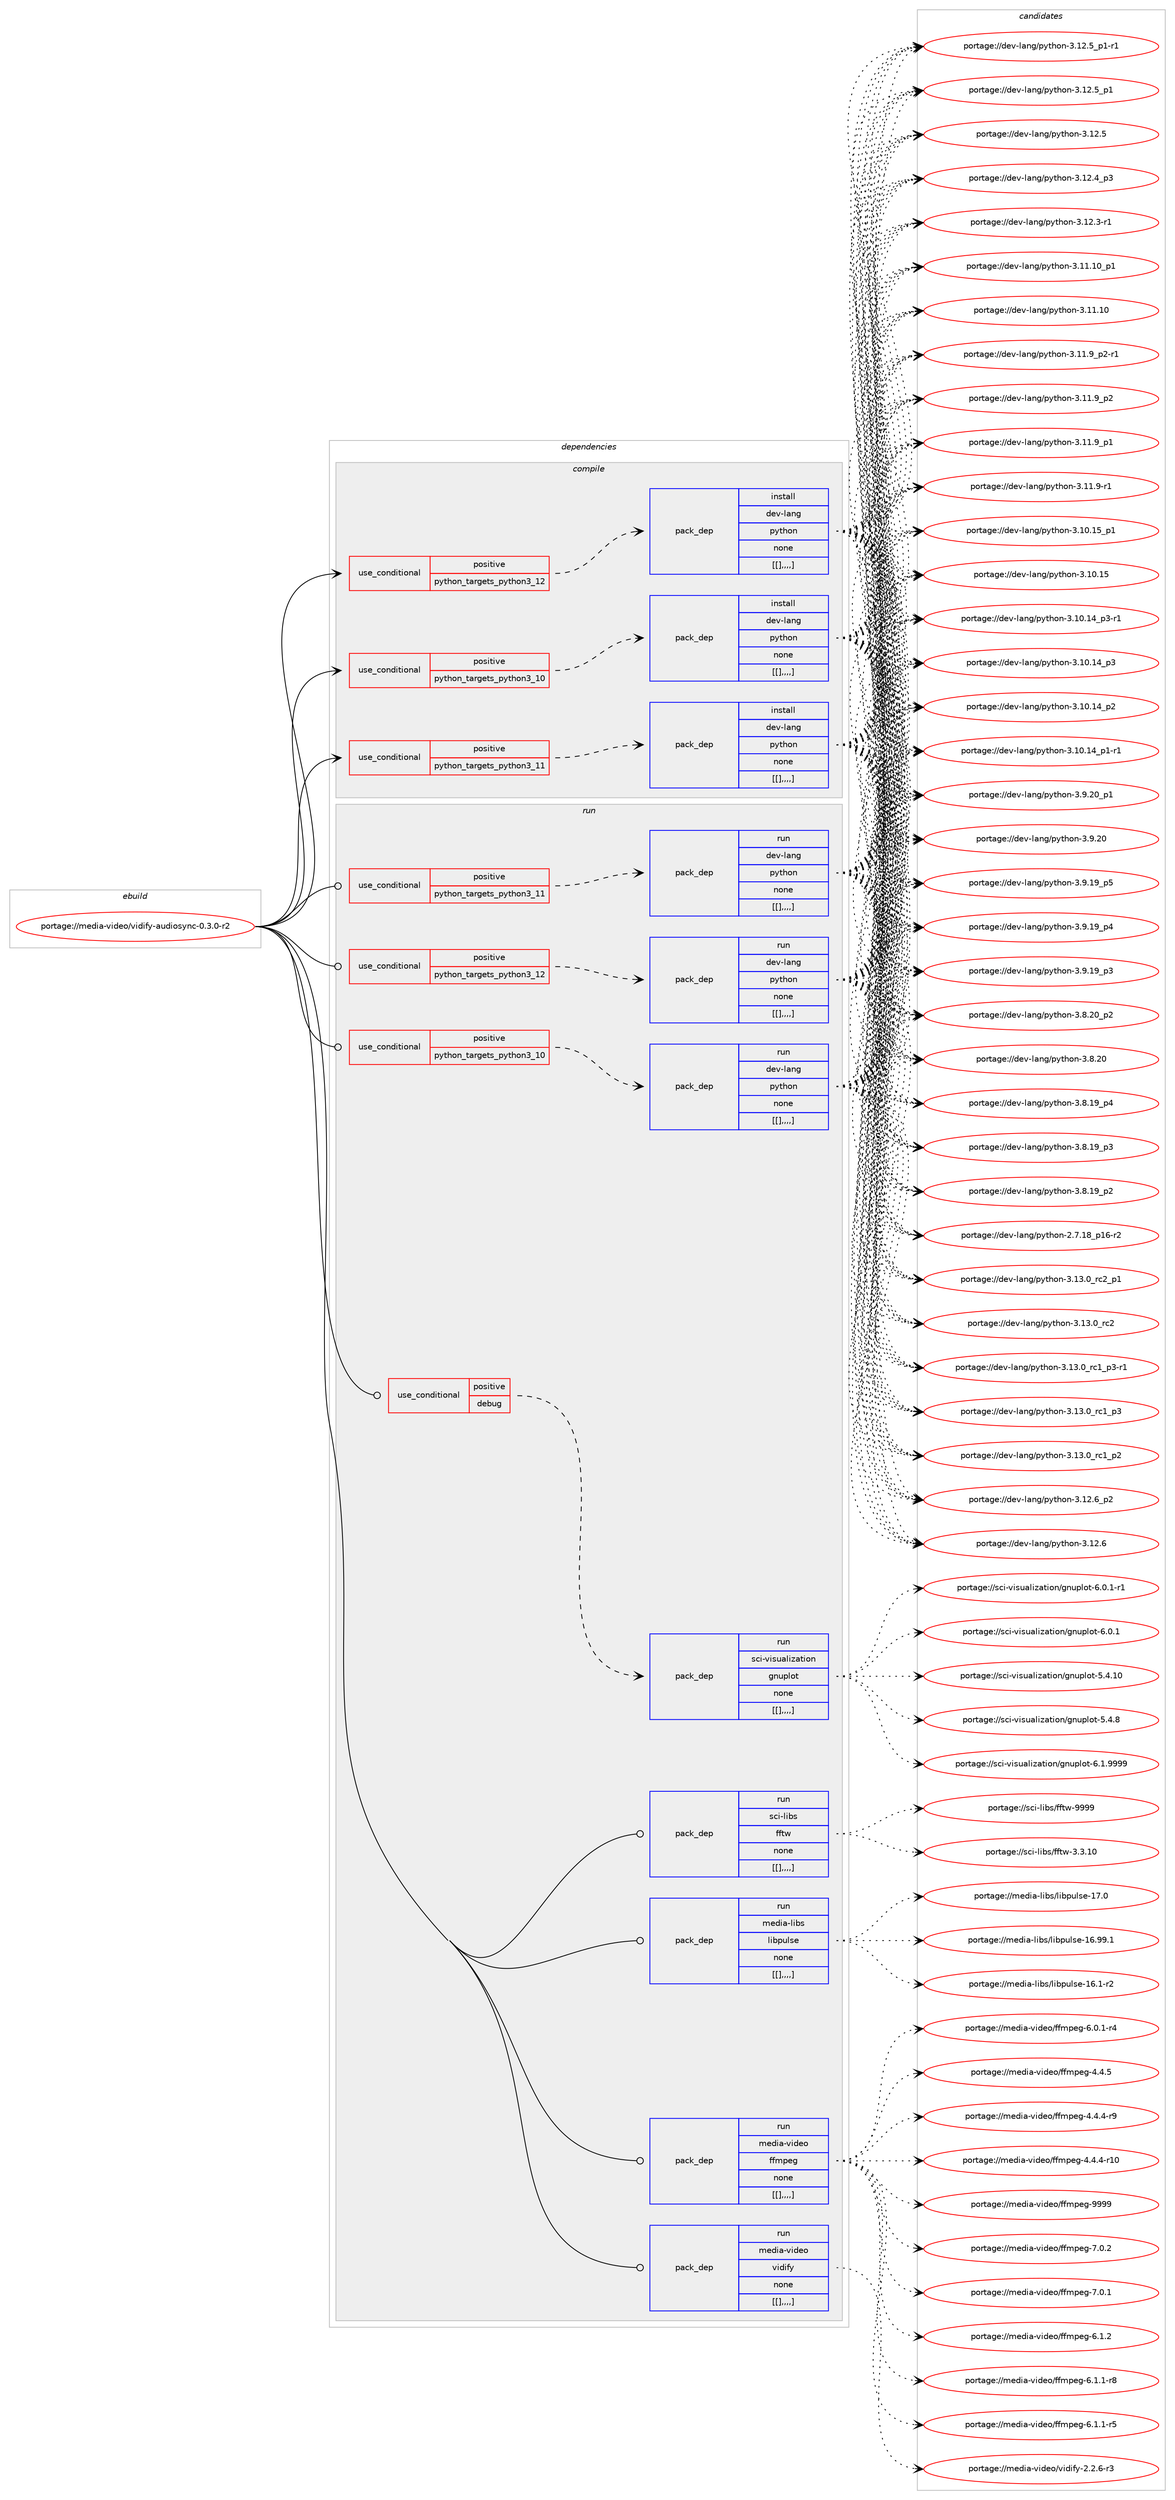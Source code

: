 digraph prolog {

# *************
# Graph options
# *************

newrank=true;
concentrate=true;
compound=true;
graph [rankdir=LR,fontname=Helvetica,fontsize=10,ranksep=1.5];#, ranksep=2.5, nodesep=0.2];
edge  [arrowhead=vee];
node  [fontname=Helvetica,fontsize=10];

# **********
# The ebuild
# **********

subgraph cluster_leftcol {
color=gray;
label=<<i>ebuild</i>>;
id [label="portage://media-video/vidify-audiosync-0.3.0-r2", color=red, width=4, href="../media-video/vidify-audiosync-0.3.0-r2.svg"];
}

# ****************
# The dependencies
# ****************

subgraph cluster_midcol {
color=gray;
label=<<i>dependencies</i>>;
subgraph cluster_compile {
fillcolor="#eeeeee";
style=filled;
label=<<i>compile</i>>;
subgraph cond89986 {
dependency345824 [label=<<TABLE BORDER="0" CELLBORDER="1" CELLSPACING="0" CELLPADDING="4"><TR><TD ROWSPAN="3" CELLPADDING="10">use_conditional</TD></TR><TR><TD>positive</TD></TR><TR><TD>python_targets_python3_10</TD></TR></TABLE>>, shape=none, color=red];
subgraph pack253261 {
dependency345825 [label=<<TABLE BORDER="0" CELLBORDER="1" CELLSPACING="0" CELLPADDING="4" WIDTH="220"><TR><TD ROWSPAN="6" CELLPADDING="30">pack_dep</TD></TR><TR><TD WIDTH="110">install</TD></TR><TR><TD>dev-lang</TD></TR><TR><TD>python</TD></TR><TR><TD>none</TD></TR><TR><TD>[[],,,,]</TD></TR></TABLE>>, shape=none, color=blue];
}
dependency345824:e -> dependency345825:w [weight=20,style="dashed",arrowhead="vee"];
}
id:e -> dependency345824:w [weight=20,style="solid",arrowhead="vee"];
subgraph cond89987 {
dependency345826 [label=<<TABLE BORDER="0" CELLBORDER="1" CELLSPACING="0" CELLPADDING="4"><TR><TD ROWSPAN="3" CELLPADDING="10">use_conditional</TD></TR><TR><TD>positive</TD></TR><TR><TD>python_targets_python3_11</TD></TR></TABLE>>, shape=none, color=red];
subgraph pack253262 {
dependency345827 [label=<<TABLE BORDER="0" CELLBORDER="1" CELLSPACING="0" CELLPADDING="4" WIDTH="220"><TR><TD ROWSPAN="6" CELLPADDING="30">pack_dep</TD></TR><TR><TD WIDTH="110">install</TD></TR><TR><TD>dev-lang</TD></TR><TR><TD>python</TD></TR><TR><TD>none</TD></TR><TR><TD>[[],,,,]</TD></TR></TABLE>>, shape=none, color=blue];
}
dependency345826:e -> dependency345827:w [weight=20,style="dashed",arrowhead="vee"];
}
id:e -> dependency345826:w [weight=20,style="solid",arrowhead="vee"];
subgraph cond89988 {
dependency345828 [label=<<TABLE BORDER="0" CELLBORDER="1" CELLSPACING="0" CELLPADDING="4"><TR><TD ROWSPAN="3" CELLPADDING="10">use_conditional</TD></TR><TR><TD>positive</TD></TR><TR><TD>python_targets_python3_12</TD></TR></TABLE>>, shape=none, color=red];
subgraph pack253263 {
dependency345829 [label=<<TABLE BORDER="0" CELLBORDER="1" CELLSPACING="0" CELLPADDING="4" WIDTH="220"><TR><TD ROWSPAN="6" CELLPADDING="30">pack_dep</TD></TR><TR><TD WIDTH="110">install</TD></TR><TR><TD>dev-lang</TD></TR><TR><TD>python</TD></TR><TR><TD>none</TD></TR><TR><TD>[[],,,,]</TD></TR></TABLE>>, shape=none, color=blue];
}
dependency345828:e -> dependency345829:w [weight=20,style="dashed",arrowhead="vee"];
}
id:e -> dependency345828:w [weight=20,style="solid",arrowhead="vee"];
}
subgraph cluster_compileandrun {
fillcolor="#eeeeee";
style=filled;
label=<<i>compile and run</i>>;
}
subgraph cluster_run {
fillcolor="#eeeeee";
style=filled;
label=<<i>run</i>>;
subgraph cond89989 {
dependency345830 [label=<<TABLE BORDER="0" CELLBORDER="1" CELLSPACING="0" CELLPADDING="4"><TR><TD ROWSPAN="3" CELLPADDING="10">use_conditional</TD></TR><TR><TD>positive</TD></TR><TR><TD>debug</TD></TR></TABLE>>, shape=none, color=red];
subgraph pack253264 {
dependency345831 [label=<<TABLE BORDER="0" CELLBORDER="1" CELLSPACING="0" CELLPADDING="4" WIDTH="220"><TR><TD ROWSPAN="6" CELLPADDING="30">pack_dep</TD></TR><TR><TD WIDTH="110">run</TD></TR><TR><TD>sci-visualization</TD></TR><TR><TD>gnuplot</TD></TR><TR><TD>none</TD></TR><TR><TD>[[],,,,]</TD></TR></TABLE>>, shape=none, color=blue];
}
dependency345830:e -> dependency345831:w [weight=20,style="dashed",arrowhead="vee"];
}
id:e -> dependency345830:w [weight=20,style="solid",arrowhead="odot"];
subgraph cond89990 {
dependency345832 [label=<<TABLE BORDER="0" CELLBORDER="1" CELLSPACING="0" CELLPADDING="4"><TR><TD ROWSPAN="3" CELLPADDING="10">use_conditional</TD></TR><TR><TD>positive</TD></TR><TR><TD>python_targets_python3_10</TD></TR></TABLE>>, shape=none, color=red];
subgraph pack253265 {
dependency345833 [label=<<TABLE BORDER="0" CELLBORDER="1" CELLSPACING="0" CELLPADDING="4" WIDTH="220"><TR><TD ROWSPAN="6" CELLPADDING="30">pack_dep</TD></TR><TR><TD WIDTH="110">run</TD></TR><TR><TD>dev-lang</TD></TR><TR><TD>python</TD></TR><TR><TD>none</TD></TR><TR><TD>[[],,,,]</TD></TR></TABLE>>, shape=none, color=blue];
}
dependency345832:e -> dependency345833:w [weight=20,style="dashed",arrowhead="vee"];
}
id:e -> dependency345832:w [weight=20,style="solid",arrowhead="odot"];
subgraph cond89991 {
dependency345834 [label=<<TABLE BORDER="0" CELLBORDER="1" CELLSPACING="0" CELLPADDING="4"><TR><TD ROWSPAN="3" CELLPADDING="10">use_conditional</TD></TR><TR><TD>positive</TD></TR><TR><TD>python_targets_python3_11</TD></TR></TABLE>>, shape=none, color=red];
subgraph pack253266 {
dependency345835 [label=<<TABLE BORDER="0" CELLBORDER="1" CELLSPACING="0" CELLPADDING="4" WIDTH="220"><TR><TD ROWSPAN="6" CELLPADDING="30">pack_dep</TD></TR><TR><TD WIDTH="110">run</TD></TR><TR><TD>dev-lang</TD></TR><TR><TD>python</TD></TR><TR><TD>none</TD></TR><TR><TD>[[],,,,]</TD></TR></TABLE>>, shape=none, color=blue];
}
dependency345834:e -> dependency345835:w [weight=20,style="dashed",arrowhead="vee"];
}
id:e -> dependency345834:w [weight=20,style="solid",arrowhead="odot"];
subgraph cond89992 {
dependency345836 [label=<<TABLE BORDER="0" CELLBORDER="1" CELLSPACING="0" CELLPADDING="4"><TR><TD ROWSPAN="3" CELLPADDING="10">use_conditional</TD></TR><TR><TD>positive</TD></TR><TR><TD>python_targets_python3_12</TD></TR></TABLE>>, shape=none, color=red];
subgraph pack253267 {
dependency345837 [label=<<TABLE BORDER="0" CELLBORDER="1" CELLSPACING="0" CELLPADDING="4" WIDTH="220"><TR><TD ROWSPAN="6" CELLPADDING="30">pack_dep</TD></TR><TR><TD WIDTH="110">run</TD></TR><TR><TD>dev-lang</TD></TR><TR><TD>python</TD></TR><TR><TD>none</TD></TR><TR><TD>[[],,,,]</TD></TR></TABLE>>, shape=none, color=blue];
}
dependency345836:e -> dependency345837:w [weight=20,style="dashed",arrowhead="vee"];
}
id:e -> dependency345836:w [weight=20,style="solid",arrowhead="odot"];
subgraph pack253268 {
dependency345838 [label=<<TABLE BORDER="0" CELLBORDER="1" CELLSPACING="0" CELLPADDING="4" WIDTH="220"><TR><TD ROWSPAN="6" CELLPADDING="30">pack_dep</TD></TR><TR><TD WIDTH="110">run</TD></TR><TR><TD>media-libs</TD></TR><TR><TD>libpulse</TD></TR><TR><TD>none</TD></TR><TR><TD>[[],,,,]</TD></TR></TABLE>>, shape=none, color=blue];
}
id:e -> dependency345838:w [weight=20,style="solid",arrowhead="odot"];
subgraph pack253269 {
dependency345839 [label=<<TABLE BORDER="0" CELLBORDER="1" CELLSPACING="0" CELLPADDING="4" WIDTH="220"><TR><TD ROWSPAN="6" CELLPADDING="30">pack_dep</TD></TR><TR><TD WIDTH="110">run</TD></TR><TR><TD>media-video</TD></TR><TR><TD>ffmpeg</TD></TR><TR><TD>none</TD></TR><TR><TD>[[],,,,]</TD></TR></TABLE>>, shape=none, color=blue];
}
id:e -> dependency345839:w [weight=20,style="solid",arrowhead="odot"];
subgraph pack253270 {
dependency345840 [label=<<TABLE BORDER="0" CELLBORDER="1" CELLSPACING="0" CELLPADDING="4" WIDTH="220"><TR><TD ROWSPAN="6" CELLPADDING="30">pack_dep</TD></TR><TR><TD WIDTH="110">run</TD></TR><TR><TD>media-video</TD></TR><TR><TD>vidify</TD></TR><TR><TD>none</TD></TR><TR><TD>[[],,,,]</TD></TR></TABLE>>, shape=none, color=blue];
}
id:e -> dependency345840:w [weight=20,style="solid",arrowhead="odot"];
subgraph pack253271 {
dependency345841 [label=<<TABLE BORDER="0" CELLBORDER="1" CELLSPACING="0" CELLPADDING="4" WIDTH="220"><TR><TD ROWSPAN="6" CELLPADDING="30">pack_dep</TD></TR><TR><TD WIDTH="110">run</TD></TR><TR><TD>sci-libs</TD></TR><TR><TD>fftw</TD></TR><TR><TD>none</TD></TR><TR><TD>[[],,,,]</TD></TR></TABLE>>, shape=none, color=blue];
}
id:e -> dependency345841:w [weight=20,style="solid",arrowhead="odot"];
}
}

# **************
# The candidates
# **************

subgraph cluster_choices {
rank=same;
color=gray;
label=<<i>candidates</i>>;

subgraph choice253261 {
color=black;
nodesep=1;
choice100101118451089711010347112121116104111110455146495146489511499509511249 [label="portage://dev-lang/python-3.13.0_rc2_p1", color=red, width=4,href="../dev-lang/python-3.13.0_rc2_p1.svg"];
choice10010111845108971101034711212111610411111045514649514648951149950 [label="portage://dev-lang/python-3.13.0_rc2", color=red, width=4,href="../dev-lang/python-3.13.0_rc2.svg"];
choice1001011184510897110103471121211161041111104551464951464895114994995112514511449 [label="portage://dev-lang/python-3.13.0_rc1_p3-r1", color=red, width=4,href="../dev-lang/python-3.13.0_rc1_p3-r1.svg"];
choice100101118451089711010347112121116104111110455146495146489511499499511251 [label="portage://dev-lang/python-3.13.0_rc1_p3", color=red, width=4,href="../dev-lang/python-3.13.0_rc1_p3.svg"];
choice100101118451089711010347112121116104111110455146495146489511499499511250 [label="portage://dev-lang/python-3.13.0_rc1_p2", color=red, width=4,href="../dev-lang/python-3.13.0_rc1_p2.svg"];
choice100101118451089711010347112121116104111110455146495046549511250 [label="portage://dev-lang/python-3.12.6_p2", color=red, width=4,href="../dev-lang/python-3.12.6_p2.svg"];
choice10010111845108971101034711212111610411111045514649504654 [label="portage://dev-lang/python-3.12.6", color=red, width=4,href="../dev-lang/python-3.12.6.svg"];
choice1001011184510897110103471121211161041111104551464950465395112494511449 [label="portage://dev-lang/python-3.12.5_p1-r1", color=red, width=4,href="../dev-lang/python-3.12.5_p1-r1.svg"];
choice100101118451089711010347112121116104111110455146495046539511249 [label="portage://dev-lang/python-3.12.5_p1", color=red, width=4,href="../dev-lang/python-3.12.5_p1.svg"];
choice10010111845108971101034711212111610411111045514649504653 [label="portage://dev-lang/python-3.12.5", color=red, width=4,href="../dev-lang/python-3.12.5.svg"];
choice100101118451089711010347112121116104111110455146495046529511251 [label="portage://dev-lang/python-3.12.4_p3", color=red, width=4,href="../dev-lang/python-3.12.4_p3.svg"];
choice100101118451089711010347112121116104111110455146495046514511449 [label="portage://dev-lang/python-3.12.3-r1", color=red, width=4,href="../dev-lang/python-3.12.3-r1.svg"];
choice10010111845108971101034711212111610411111045514649494649489511249 [label="portage://dev-lang/python-3.11.10_p1", color=red, width=4,href="../dev-lang/python-3.11.10_p1.svg"];
choice1001011184510897110103471121211161041111104551464949464948 [label="portage://dev-lang/python-3.11.10", color=red, width=4,href="../dev-lang/python-3.11.10.svg"];
choice1001011184510897110103471121211161041111104551464949465795112504511449 [label="portage://dev-lang/python-3.11.9_p2-r1", color=red, width=4,href="../dev-lang/python-3.11.9_p2-r1.svg"];
choice100101118451089711010347112121116104111110455146494946579511250 [label="portage://dev-lang/python-3.11.9_p2", color=red, width=4,href="../dev-lang/python-3.11.9_p2.svg"];
choice100101118451089711010347112121116104111110455146494946579511249 [label="portage://dev-lang/python-3.11.9_p1", color=red, width=4,href="../dev-lang/python-3.11.9_p1.svg"];
choice100101118451089711010347112121116104111110455146494946574511449 [label="portage://dev-lang/python-3.11.9-r1", color=red, width=4,href="../dev-lang/python-3.11.9-r1.svg"];
choice10010111845108971101034711212111610411111045514649484649539511249 [label="portage://dev-lang/python-3.10.15_p1", color=red, width=4,href="../dev-lang/python-3.10.15_p1.svg"];
choice1001011184510897110103471121211161041111104551464948464953 [label="portage://dev-lang/python-3.10.15", color=red, width=4,href="../dev-lang/python-3.10.15.svg"];
choice100101118451089711010347112121116104111110455146494846495295112514511449 [label="portage://dev-lang/python-3.10.14_p3-r1", color=red, width=4,href="../dev-lang/python-3.10.14_p3-r1.svg"];
choice10010111845108971101034711212111610411111045514649484649529511251 [label="portage://dev-lang/python-3.10.14_p3", color=red, width=4,href="../dev-lang/python-3.10.14_p3.svg"];
choice10010111845108971101034711212111610411111045514649484649529511250 [label="portage://dev-lang/python-3.10.14_p2", color=red, width=4,href="../dev-lang/python-3.10.14_p2.svg"];
choice100101118451089711010347112121116104111110455146494846495295112494511449 [label="portage://dev-lang/python-3.10.14_p1-r1", color=red, width=4,href="../dev-lang/python-3.10.14_p1-r1.svg"];
choice100101118451089711010347112121116104111110455146574650489511249 [label="portage://dev-lang/python-3.9.20_p1", color=red, width=4,href="../dev-lang/python-3.9.20_p1.svg"];
choice10010111845108971101034711212111610411111045514657465048 [label="portage://dev-lang/python-3.9.20", color=red, width=4,href="../dev-lang/python-3.9.20.svg"];
choice100101118451089711010347112121116104111110455146574649579511253 [label="portage://dev-lang/python-3.9.19_p5", color=red, width=4,href="../dev-lang/python-3.9.19_p5.svg"];
choice100101118451089711010347112121116104111110455146574649579511252 [label="portage://dev-lang/python-3.9.19_p4", color=red, width=4,href="../dev-lang/python-3.9.19_p4.svg"];
choice100101118451089711010347112121116104111110455146574649579511251 [label="portage://dev-lang/python-3.9.19_p3", color=red, width=4,href="../dev-lang/python-3.9.19_p3.svg"];
choice100101118451089711010347112121116104111110455146564650489511250 [label="portage://dev-lang/python-3.8.20_p2", color=red, width=4,href="../dev-lang/python-3.8.20_p2.svg"];
choice10010111845108971101034711212111610411111045514656465048 [label="portage://dev-lang/python-3.8.20", color=red, width=4,href="../dev-lang/python-3.8.20.svg"];
choice100101118451089711010347112121116104111110455146564649579511252 [label="portage://dev-lang/python-3.8.19_p4", color=red, width=4,href="../dev-lang/python-3.8.19_p4.svg"];
choice100101118451089711010347112121116104111110455146564649579511251 [label="portage://dev-lang/python-3.8.19_p3", color=red, width=4,href="../dev-lang/python-3.8.19_p3.svg"];
choice100101118451089711010347112121116104111110455146564649579511250 [label="portage://dev-lang/python-3.8.19_p2", color=red, width=4,href="../dev-lang/python-3.8.19_p2.svg"];
choice100101118451089711010347112121116104111110455046554649569511249544511450 [label="portage://dev-lang/python-2.7.18_p16-r2", color=red, width=4,href="../dev-lang/python-2.7.18_p16-r2.svg"];
dependency345825:e -> choice100101118451089711010347112121116104111110455146495146489511499509511249:w [style=dotted,weight="100"];
dependency345825:e -> choice10010111845108971101034711212111610411111045514649514648951149950:w [style=dotted,weight="100"];
dependency345825:e -> choice1001011184510897110103471121211161041111104551464951464895114994995112514511449:w [style=dotted,weight="100"];
dependency345825:e -> choice100101118451089711010347112121116104111110455146495146489511499499511251:w [style=dotted,weight="100"];
dependency345825:e -> choice100101118451089711010347112121116104111110455146495146489511499499511250:w [style=dotted,weight="100"];
dependency345825:e -> choice100101118451089711010347112121116104111110455146495046549511250:w [style=dotted,weight="100"];
dependency345825:e -> choice10010111845108971101034711212111610411111045514649504654:w [style=dotted,weight="100"];
dependency345825:e -> choice1001011184510897110103471121211161041111104551464950465395112494511449:w [style=dotted,weight="100"];
dependency345825:e -> choice100101118451089711010347112121116104111110455146495046539511249:w [style=dotted,weight="100"];
dependency345825:e -> choice10010111845108971101034711212111610411111045514649504653:w [style=dotted,weight="100"];
dependency345825:e -> choice100101118451089711010347112121116104111110455146495046529511251:w [style=dotted,weight="100"];
dependency345825:e -> choice100101118451089711010347112121116104111110455146495046514511449:w [style=dotted,weight="100"];
dependency345825:e -> choice10010111845108971101034711212111610411111045514649494649489511249:w [style=dotted,weight="100"];
dependency345825:e -> choice1001011184510897110103471121211161041111104551464949464948:w [style=dotted,weight="100"];
dependency345825:e -> choice1001011184510897110103471121211161041111104551464949465795112504511449:w [style=dotted,weight="100"];
dependency345825:e -> choice100101118451089711010347112121116104111110455146494946579511250:w [style=dotted,weight="100"];
dependency345825:e -> choice100101118451089711010347112121116104111110455146494946579511249:w [style=dotted,weight="100"];
dependency345825:e -> choice100101118451089711010347112121116104111110455146494946574511449:w [style=dotted,weight="100"];
dependency345825:e -> choice10010111845108971101034711212111610411111045514649484649539511249:w [style=dotted,weight="100"];
dependency345825:e -> choice1001011184510897110103471121211161041111104551464948464953:w [style=dotted,weight="100"];
dependency345825:e -> choice100101118451089711010347112121116104111110455146494846495295112514511449:w [style=dotted,weight="100"];
dependency345825:e -> choice10010111845108971101034711212111610411111045514649484649529511251:w [style=dotted,weight="100"];
dependency345825:e -> choice10010111845108971101034711212111610411111045514649484649529511250:w [style=dotted,weight="100"];
dependency345825:e -> choice100101118451089711010347112121116104111110455146494846495295112494511449:w [style=dotted,weight="100"];
dependency345825:e -> choice100101118451089711010347112121116104111110455146574650489511249:w [style=dotted,weight="100"];
dependency345825:e -> choice10010111845108971101034711212111610411111045514657465048:w [style=dotted,weight="100"];
dependency345825:e -> choice100101118451089711010347112121116104111110455146574649579511253:w [style=dotted,weight="100"];
dependency345825:e -> choice100101118451089711010347112121116104111110455146574649579511252:w [style=dotted,weight="100"];
dependency345825:e -> choice100101118451089711010347112121116104111110455146574649579511251:w [style=dotted,weight="100"];
dependency345825:e -> choice100101118451089711010347112121116104111110455146564650489511250:w [style=dotted,weight="100"];
dependency345825:e -> choice10010111845108971101034711212111610411111045514656465048:w [style=dotted,weight="100"];
dependency345825:e -> choice100101118451089711010347112121116104111110455146564649579511252:w [style=dotted,weight="100"];
dependency345825:e -> choice100101118451089711010347112121116104111110455146564649579511251:w [style=dotted,weight="100"];
dependency345825:e -> choice100101118451089711010347112121116104111110455146564649579511250:w [style=dotted,weight="100"];
dependency345825:e -> choice100101118451089711010347112121116104111110455046554649569511249544511450:w [style=dotted,weight="100"];
}
subgraph choice253262 {
color=black;
nodesep=1;
choice100101118451089711010347112121116104111110455146495146489511499509511249 [label="portage://dev-lang/python-3.13.0_rc2_p1", color=red, width=4,href="../dev-lang/python-3.13.0_rc2_p1.svg"];
choice10010111845108971101034711212111610411111045514649514648951149950 [label="portage://dev-lang/python-3.13.0_rc2", color=red, width=4,href="../dev-lang/python-3.13.0_rc2.svg"];
choice1001011184510897110103471121211161041111104551464951464895114994995112514511449 [label="portage://dev-lang/python-3.13.0_rc1_p3-r1", color=red, width=4,href="../dev-lang/python-3.13.0_rc1_p3-r1.svg"];
choice100101118451089711010347112121116104111110455146495146489511499499511251 [label="portage://dev-lang/python-3.13.0_rc1_p3", color=red, width=4,href="../dev-lang/python-3.13.0_rc1_p3.svg"];
choice100101118451089711010347112121116104111110455146495146489511499499511250 [label="portage://dev-lang/python-3.13.0_rc1_p2", color=red, width=4,href="../dev-lang/python-3.13.0_rc1_p2.svg"];
choice100101118451089711010347112121116104111110455146495046549511250 [label="portage://dev-lang/python-3.12.6_p2", color=red, width=4,href="../dev-lang/python-3.12.6_p2.svg"];
choice10010111845108971101034711212111610411111045514649504654 [label="portage://dev-lang/python-3.12.6", color=red, width=4,href="../dev-lang/python-3.12.6.svg"];
choice1001011184510897110103471121211161041111104551464950465395112494511449 [label="portage://dev-lang/python-3.12.5_p1-r1", color=red, width=4,href="../dev-lang/python-3.12.5_p1-r1.svg"];
choice100101118451089711010347112121116104111110455146495046539511249 [label="portage://dev-lang/python-3.12.5_p1", color=red, width=4,href="../dev-lang/python-3.12.5_p1.svg"];
choice10010111845108971101034711212111610411111045514649504653 [label="portage://dev-lang/python-3.12.5", color=red, width=4,href="../dev-lang/python-3.12.5.svg"];
choice100101118451089711010347112121116104111110455146495046529511251 [label="portage://dev-lang/python-3.12.4_p3", color=red, width=4,href="../dev-lang/python-3.12.4_p3.svg"];
choice100101118451089711010347112121116104111110455146495046514511449 [label="portage://dev-lang/python-3.12.3-r1", color=red, width=4,href="../dev-lang/python-3.12.3-r1.svg"];
choice10010111845108971101034711212111610411111045514649494649489511249 [label="portage://dev-lang/python-3.11.10_p1", color=red, width=4,href="../dev-lang/python-3.11.10_p1.svg"];
choice1001011184510897110103471121211161041111104551464949464948 [label="portage://dev-lang/python-3.11.10", color=red, width=4,href="../dev-lang/python-3.11.10.svg"];
choice1001011184510897110103471121211161041111104551464949465795112504511449 [label="portage://dev-lang/python-3.11.9_p2-r1", color=red, width=4,href="../dev-lang/python-3.11.9_p2-r1.svg"];
choice100101118451089711010347112121116104111110455146494946579511250 [label="portage://dev-lang/python-3.11.9_p2", color=red, width=4,href="../dev-lang/python-3.11.9_p2.svg"];
choice100101118451089711010347112121116104111110455146494946579511249 [label="portage://dev-lang/python-3.11.9_p1", color=red, width=4,href="../dev-lang/python-3.11.9_p1.svg"];
choice100101118451089711010347112121116104111110455146494946574511449 [label="portage://dev-lang/python-3.11.9-r1", color=red, width=4,href="../dev-lang/python-3.11.9-r1.svg"];
choice10010111845108971101034711212111610411111045514649484649539511249 [label="portage://dev-lang/python-3.10.15_p1", color=red, width=4,href="../dev-lang/python-3.10.15_p1.svg"];
choice1001011184510897110103471121211161041111104551464948464953 [label="portage://dev-lang/python-3.10.15", color=red, width=4,href="../dev-lang/python-3.10.15.svg"];
choice100101118451089711010347112121116104111110455146494846495295112514511449 [label="portage://dev-lang/python-3.10.14_p3-r1", color=red, width=4,href="../dev-lang/python-3.10.14_p3-r1.svg"];
choice10010111845108971101034711212111610411111045514649484649529511251 [label="portage://dev-lang/python-3.10.14_p3", color=red, width=4,href="../dev-lang/python-3.10.14_p3.svg"];
choice10010111845108971101034711212111610411111045514649484649529511250 [label="portage://dev-lang/python-3.10.14_p2", color=red, width=4,href="../dev-lang/python-3.10.14_p2.svg"];
choice100101118451089711010347112121116104111110455146494846495295112494511449 [label="portage://dev-lang/python-3.10.14_p1-r1", color=red, width=4,href="../dev-lang/python-3.10.14_p1-r1.svg"];
choice100101118451089711010347112121116104111110455146574650489511249 [label="portage://dev-lang/python-3.9.20_p1", color=red, width=4,href="../dev-lang/python-3.9.20_p1.svg"];
choice10010111845108971101034711212111610411111045514657465048 [label="portage://dev-lang/python-3.9.20", color=red, width=4,href="../dev-lang/python-3.9.20.svg"];
choice100101118451089711010347112121116104111110455146574649579511253 [label="portage://dev-lang/python-3.9.19_p5", color=red, width=4,href="../dev-lang/python-3.9.19_p5.svg"];
choice100101118451089711010347112121116104111110455146574649579511252 [label="portage://dev-lang/python-3.9.19_p4", color=red, width=4,href="../dev-lang/python-3.9.19_p4.svg"];
choice100101118451089711010347112121116104111110455146574649579511251 [label="portage://dev-lang/python-3.9.19_p3", color=red, width=4,href="../dev-lang/python-3.9.19_p3.svg"];
choice100101118451089711010347112121116104111110455146564650489511250 [label="portage://dev-lang/python-3.8.20_p2", color=red, width=4,href="../dev-lang/python-3.8.20_p2.svg"];
choice10010111845108971101034711212111610411111045514656465048 [label="portage://dev-lang/python-3.8.20", color=red, width=4,href="../dev-lang/python-3.8.20.svg"];
choice100101118451089711010347112121116104111110455146564649579511252 [label="portage://dev-lang/python-3.8.19_p4", color=red, width=4,href="../dev-lang/python-3.8.19_p4.svg"];
choice100101118451089711010347112121116104111110455146564649579511251 [label="portage://dev-lang/python-3.8.19_p3", color=red, width=4,href="../dev-lang/python-3.8.19_p3.svg"];
choice100101118451089711010347112121116104111110455146564649579511250 [label="portage://dev-lang/python-3.8.19_p2", color=red, width=4,href="../dev-lang/python-3.8.19_p2.svg"];
choice100101118451089711010347112121116104111110455046554649569511249544511450 [label="portage://dev-lang/python-2.7.18_p16-r2", color=red, width=4,href="../dev-lang/python-2.7.18_p16-r2.svg"];
dependency345827:e -> choice100101118451089711010347112121116104111110455146495146489511499509511249:w [style=dotted,weight="100"];
dependency345827:e -> choice10010111845108971101034711212111610411111045514649514648951149950:w [style=dotted,weight="100"];
dependency345827:e -> choice1001011184510897110103471121211161041111104551464951464895114994995112514511449:w [style=dotted,weight="100"];
dependency345827:e -> choice100101118451089711010347112121116104111110455146495146489511499499511251:w [style=dotted,weight="100"];
dependency345827:e -> choice100101118451089711010347112121116104111110455146495146489511499499511250:w [style=dotted,weight="100"];
dependency345827:e -> choice100101118451089711010347112121116104111110455146495046549511250:w [style=dotted,weight="100"];
dependency345827:e -> choice10010111845108971101034711212111610411111045514649504654:w [style=dotted,weight="100"];
dependency345827:e -> choice1001011184510897110103471121211161041111104551464950465395112494511449:w [style=dotted,weight="100"];
dependency345827:e -> choice100101118451089711010347112121116104111110455146495046539511249:w [style=dotted,weight="100"];
dependency345827:e -> choice10010111845108971101034711212111610411111045514649504653:w [style=dotted,weight="100"];
dependency345827:e -> choice100101118451089711010347112121116104111110455146495046529511251:w [style=dotted,weight="100"];
dependency345827:e -> choice100101118451089711010347112121116104111110455146495046514511449:w [style=dotted,weight="100"];
dependency345827:e -> choice10010111845108971101034711212111610411111045514649494649489511249:w [style=dotted,weight="100"];
dependency345827:e -> choice1001011184510897110103471121211161041111104551464949464948:w [style=dotted,weight="100"];
dependency345827:e -> choice1001011184510897110103471121211161041111104551464949465795112504511449:w [style=dotted,weight="100"];
dependency345827:e -> choice100101118451089711010347112121116104111110455146494946579511250:w [style=dotted,weight="100"];
dependency345827:e -> choice100101118451089711010347112121116104111110455146494946579511249:w [style=dotted,weight="100"];
dependency345827:e -> choice100101118451089711010347112121116104111110455146494946574511449:w [style=dotted,weight="100"];
dependency345827:e -> choice10010111845108971101034711212111610411111045514649484649539511249:w [style=dotted,weight="100"];
dependency345827:e -> choice1001011184510897110103471121211161041111104551464948464953:w [style=dotted,weight="100"];
dependency345827:e -> choice100101118451089711010347112121116104111110455146494846495295112514511449:w [style=dotted,weight="100"];
dependency345827:e -> choice10010111845108971101034711212111610411111045514649484649529511251:w [style=dotted,weight="100"];
dependency345827:e -> choice10010111845108971101034711212111610411111045514649484649529511250:w [style=dotted,weight="100"];
dependency345827:e -> choice100101118451089711010347112121116104111110455146494846495295112494511449:w [style=dotted,weight="100"];
dependency345827:e -> choice100101118451089711010347112121116104111110455146574650489511249:w [style=dotted,weight="100"];
dependency345827:e -> choice10010111845108971101034711212111610411111045514657465048:w [style=dotted,weight="100"];
dependency345827:e -> choice100101118451089711010347112121116104111110455146574649579511253:w [style=dotted,weight="100"];
dependency345827:e -> choice100101118451089711010347112121116104111110455146574649579511252:w [style=dotted,weight="100"];
dependency345827:e -> choice100101118451089711010347112121116104111110455146574649579511251:w [style=dotted,weight="100"];
dependency345827:e -> choice100101118451089711010347112121116104111110455146564650489511250:w [style=dotted,weight="100"];
dependency345827:e -> choice10010111845108971101034711212111610411111045514656465048:w [style=dotted,weight="100"];
dependency345827:e -> choice100101118451089711010347112121116104111110455146564649579511252:w [style=dotted,weight="100"];
dependency345827:e -> choice100101118451089711010347112121116104111110455146564649579511251:w [style=dotted,weight="100"];
dependency345827:e -> choice100101118451089711010347112121116104111110455146564649579511250:w [style=dotted,weight="100"];
dependency345827:e -> choice100101118451089711010347112121116104111110455046554649569511249544511450:w [style=dotted,weight="100"];
}
subgraph choice253263 {
color=black;
nodesep=1;
choice100101118451089711010347112121116104111110455146495146489511499509511249 [label="portage://dev-lang/python-3.13.0_rc2_p1", color=red, width=4,href="../dev-lang/python-3.13.0_rc2_p1.svg"];
choice10010111845108971101034711212111610411111045514649514648951149950 [label="portage://dev-lang/python-3.13.0_rc2", color=red, width=4,href="../dev-lang/python-3.13.0_rc2.svg"];
choice1001011184510897110103471121211161041111104551464951464895114994995112514511449 [label="portage://dev-lang/python-3.13.0_rc1_p3-r1", color=red, width=4,href="../dev-lang/python-3.13.0_rc1_p3-r1.svg"];
choice100101118451089711010347112121116104111110455146495146489511499499511251 [label="portage://dev-lang/python-3.13.0_rc1_p3", color=red, width=4,href="../dev-lang/python-3.13.0_rc1_p3.svg"];
choice100101118451089711010347112121116104111110455146495146489511499499511250 [label="portage://dev-lang/python-3.13.0_rc1_p2", color=red, width=4,href="../dev-lang/python-3.13.0_rc1_p2.svg"];
choice100101118451089711010347112121116104111110455146495046549511250 [label="portage://dev-lang/python-3.12.6_p2", color=red, width=4,href="../dev-lang/python-3.12.6_p2.svg"];
choice10010111845108971101034711212111610411111045514649504654 [label="portage://dev-lang/python-3.12.6", color=red, width=4,href="../dev-lang/python-3.12.6.svg"];
choice1001011184510897110103471121211161041111104551464950465395112494511449 [label="portage://dev-lang/python-3.12.5_p1-r1", color=red, width=4,href="../dev-lang/python-3.12.5_p1-r1.svg"];
choice100101118451089711010347112121116104111110455146495046539511249 [label="portage://dev-lang/python-3.12.5_p1", color=red, width=4,href="../dev-lang/python-3.12.5_p1.svg"];
choice10010111845108971101034711212111610411111045514649504653 [label="portage://dev-lang/python-3.12.5", color=red, width=4,href="../dev-lang/python-3.12.5.svg"];
choice100101118451089711010347112121116104111110455146495046529511251 [label="portage://dev-lang/python-3.12.4_p3", color=red, width=4,href="../dev-lang/python-3.12.4_p3.svg"];
choice100101118451089711010347112121116104111110455146495046514511449 [label="portage://dev-lang/python-3.12.3-r1", color=red, width=4,href="../dev-lang/python-3.12.3-r1.svg"];
choice10010111845108971101034711212111610411111045514649494649489511249 [label="portage://dev-lang/python-3.11.10_p1", color=red, width=4,href="../dev-lang/python-3.11.10_p1.svg"];
choice1001011184510897110103471121211161041111104551464949464948 [label="portage://dev-lang/python-3.11.10", color=red, width=4,href="../dev-lang/python-3.11.10.svg"];
choice1001011184510897110103471121211161041111104551464949465795112504511449 [label="portage://dev-lang/python-3.11.9_p2-r1", color=red, width=4,href="../dev-lang/python-3.11.9_p2-r1.svg"];
choice100101118451089711010347112121116104111110455146494946579511250 [label="portage://dev-lang/python-3.11.9_p2", color=red, width=4,href="../dev-lang/python-3.11.9_p2.svg"];
choice100101118451089711010347112121116104111110455146494946579511249 [label="portage://dev-lang/python-3.11.9_p1", color=red, width=4,href="../dev-lang/python-3.11.9_p1.svg"];
choice100101118451089711010347112121116104111110455146494946574511449 [label="portage://dev-lang/python-3.11.9-r1", color=red, width=4,href="../dev-lang/python-3.11.9-r1.svg"];
choice10010111845108971101034711212111610411111045514649484649539511249 [label="portage://dev-lang/python-3.10.15_p1", color=red, width=4,href="../dev-lang/python-3.10.15_p1.svg"];
choice1001011184510897110103471121211161041111104551464948464953 [label="portage://dev-lang/python-3.10.15", color=red, width=4,href="../dev-lang/python-3.10.15.svg"];
choice100101118451089711010347112121116104111110455146494846495295112514511449 [label="portage://dev-lang/python-3.10.14_p3-r1", color=red, width=4,href="../dev-lang/python-3.10.14_p3-r1.svg"];
choice10010111845108971101034711212111610411111045514649484649529511251 [label="portage://dev-lang/python-3.10.14_p3", color=red, width=4,href="../dev-lang/python-3.10.14_p3.svg"];
choice10010111845108971101034711212111610411111045514649484649529511250 [label="portage://dev-lang/python-3.10.14_p2", color=red, width=4,href="../dev-lang/python-3.10.14_p2.svg"];
choice100101118451089711010347112121116104111110455146494846495295112494511449 [label="portage://dev-lang/python-3.10.14_p1-r1", color=red, width=4,href="../dev-lang/python-3.10.14_p1-r1.svg"];
choice100101118451089711010347112121116104111110455146574650489511249 [label="portage://dev-lang/python-3.9.20_p1", color=red, width=4,href="../dev-lang/python-3.9.20_p1.svg"];
choice10010111845108971101034711212111610411111045514657465048 [label="portage://dev-lang/python-3.9.20", color=red, width=4,href="../dev-lang/python-3.9.20.svg"];
choice100101118451089711010347112121116104111110455146574649579511253 [label="portage://dev-lang/python-3.9.19_p5", color=red, width=4,href="../dev-lang/python-3.9.19_p5.svg"];
choice100101118451089711010347112121116104111110455146574649579511252 [label="portage://dev-lang/python-3.9.19_p4", color=red, width=4,href="../dev-lang/python-3.9.19_p4.svg"];
choice100101118451089711010347112121116104111110455146574649579511251 [label="portage://dev-lang/python-3.9.19_p3", color=red, width=4,href="../dev-lang/python-3.9.19_p3.svg"];
choice100101118451089711010347112121116104111110455146564650489511250 [label="portage://dev-lang/python-3.8.20_p2", color=red, width=4,href="../dev-lang/python-3.8.20_p2.svg"];
choice10010111845108971101034711212111610411111045514656465048 [label="portage://dev-lang/python-3.8.20", color=red, width=4,href="../dev-lang/python-3.8.20.svg"];
choice100101118451089711010347112121116104111110455146564649579511252 [label="portage://dev-lang/python-3.8.19_p4", color=red, width=4,href="../dev-lang/python-3.8.19_p4.svg"];
choice100101118451089711010347112121116104111110455146564649579511251 [label="portage://dev-lang/python-3.8.19_p3", color=red, width=4,href="../dev-lang/python-3.8.19_p3.svg"];
choice100101118451089711010347112121116104111110455146564649579511250 [label="portage://dev-lang/python-3.8.19_p2", color=red, width=4,href="../dev-lang/python-3.8.19_p2.svg"];
choice100101118451089711010347112121116104111110455046554649569511249544511450 [label="portage://dev-lang/python-2.7.18_p16-r2", color=red, width=4,href="../dev-lang/python-2.7.18_p16-r2.svg"];
dependency345829:e -> choice100101118451089711010347112121116104111110455146495146489511499509511249:w [style=dotted,weight="100"];
dependency345829:e -> choice10010111845108971101034711212111610411111045514649514648951149950:w [style=dotted,weight="100"];
dependency345829:e -> choice1001011184510897110103471121211161041111104551464951464895114994995112514511449:w [style=dotted,weight="100"];
dependency345829:e -> choice100101118451089711010347112121116104111110455146495146489511499499511251:w [style=dotted,weight="100"];
dependency345829:e -> choice100101118451089711010347112121116104111110455146495146489511499499511250:w [style=dotted,weight="100"];
dependency345829:e -> choice100101118451089711010347112121116104111110455146495046549511250:w [style=dotted,weight="100"];
dependency345829:e -> choice10010111845108971101034711212111610411111045514649504654:w [style=dotted,weight="100"];
dependency345829:e -> choice1001011184510897110103471121211161041111104551464950465395112494511449:w [style=dotted,weight="100"];
dependency345829:e -> choice100101118451089711010347112121116104111110455146495046539511249:w [style=dotted,weight="100"];
dependency345829:e -> choice10010111845108971101034711212111610411111045514649504653:w [style=dotted,weight="100"];
dependency345829:e -> choice100101118451089711010347112121116104111110455146495046529511251:w [style=dotted,weight="100"];
dependency345829:e -> choice100101118451089711010347112121116104111110455146495046514511449:w [style=dotted,weight="100"];
dependency345829:e -> choice10010111845108971101034711212111610411111045514649494649489511249:w [style=dotted,weight="100"];
dependency345829:e -> choice1001011184510897110103471121211161041111104551464949464948:w [style=dotted,weight="100"];
dependency345829:e -> choice1001011184510897110103471121211161041111104551464949465795112504511449:w [style=dotted,weight="100"];
dependency345829:e -> choice100101118451089711010347112121116104111110455146494946579511250:w [style=dotted,weight="100"];
dependency345829:e -> choice100101118451089711010347112121116104111110455146494946579511249:w [style=dotted,weight="100"];
dependency345829:e -> choice100101118451089711010347112121116104111110455146494946574511449:w [style=dotted,weight="100"];
dependency345829:e -> choice10010111845108971101034711212111610411111045514649484649539511249:w [style=dotted,weight="100"];
dependency345829:e -> choice1001011184510897110103471121211161041111104551464948464953:w [style=dotted,weight="100"];
dependency345829:e -> choice100101118451089711010347112121116104111110455146494846495295112514511449:w [style=dotted,weight="100"];
dependency345829:e -> choice10010111845108971101034711212111610411111045514649484649529511251:w [style=dotted,weight="100"];
dependency345829:e -> choice10010111845108971101034711212111610411111045514649484649529511250:w [style=dotted,weight="100"];
dependency345829:e -> choice100101118451089711010347112121116104111110455146494846495295112494511449:w [style=dotted,weight="100"];
dependency345829:e -> choice100101118451089711010347112121116104111110455146574650489511249:w [style=dotted,weight="100"];
dependency345829:e -> choice10010111845108971101034711212111610411111045514657465048:w [style=dotted,weight="100"];
dependency345829:e -> choice100101118451089711010347112121116104111110455146574649579511253:w [style=dotted,weight="100"];
dependency345829:e -> choice100101118451089711010347112121116104111110455146574649579511252:w [style=dotted,weight="100"];
dependency345829:e -> choice100101118451089711010347112121116104111110455146574649579511251:w [style=dotted,weight="100"];
dependency345829:e -> choice100101118451089711010347112121116104111110455146564650489511250:w [style=dotted,weight="100"];
dependency345829:e -> choice10010111845108971101034711212111610411111045514656465048:w [style=dotted,weight="100"];
dependency345829:e -> choice100101118451089711010347112121116104111110455146564649579511252:w [style=dotted,weight="100"];
dependency345829:e -> choice100101118451089711010347112121116104111110455146564649579511251:w [style=dotted,weight="100"];
dependency345829:e -> choice100101118451089711010347112121116104111110455146564649579511250:w [style=dotted,weight="100"];
dependency345829:e -> choice100101118451089711010347112121116104111110455046554649569511249544511450:w [style=dotted,weight="100"];
}
subgraph choice253264 {
color=black;
nodesep=1;
choice1159910545118105115117971081051229711610511111047103110117112108111116455446494657575757 [label="portage://sci-visualization/gnuplot-6.1.9999", color=red, width=4,href="../sci-visualization/gnuplot-6.1.9999.svg"];
choice11599105451181051151179710810512297116105111110471031101171121081111164554464846494511449 [label="portage://sci-visualization/gnuplot-6.0.1-r1", color=red, width=4,href="../sci-visualization/gnuplot-6.0.1-r1.svg"];
choice1159910545118105115117971081051229711610511111047103110117112108111116455446484649 [label="portage://sci-visualization/gnuplot-6.0.1", color=red, width=4,href="../sci-visualization/gnuplot-6.0.1.svg"];
choice115991054511810511511797108105122971161051111104710311011711210811111645534652464948 [label="portage://sci-visualization/gnuplot-5.4.10", color=red, width=4,href="../sci-visualization/gnuplot-5.4.10.svg"];
choice1159910545118105115117971081051229711610511111047103110117112108111116455346524656 [label="portage://sci-visualization/gnuplot-5.4.8", color=red, width=4,href="../sci-visualization/gnuplot-5.4.8.svg"];
dependency345831:e -> choice1159910545118105115117971081051229711610511111047103110117112108111116455446494657575757:w [style=dotted,weight="100"];
dependency345831:e -> choice11599105451181051151179710810512297116105111110471031101171121081111164554464846494511449:w [style=dotted,weight="100"];
dependency345831:e -> choice1159910545118105115117971081051229711610511111047103110117112108111116455446484649:w [style=dotted,weight="100"];
dependency345831:e -> choice115991054511810511511797108105122971161051111104710311011711210811111645534652464948:w [style=dotted,weight="100"];
dependency345831:e -> choice1159910545118105115117971081051229711610511111047103110117112108111116455346524656:w [style=dotted,weight="100"];
}
subgraph choice253265 {
color=black;
nodesep=1;
choice100101118451089711010347112121116104111110455146495146489511499509511249 [label="portage://dev-lang/python-3.13.0_rc2_p1", color=red, width=4,href="../dev-lang/python-3.13.0_rc2_p1.svg"];
choice10010111845108971101034711212111610411111045514649514648951149950 [label="portage://dev-lang/python-3.13.0_rc2", color=red, width=4,href="../dev-lang/python-3.13.0_rc2.svg"];
choice1001011184510897110103471121211161041111104551464951464895114994995112514511449 [label="portage://dev-lang/python-3.13.0_rc1_p3-r1", color=red, width=4,href="../dev-lang/python-3.13.0_rc1_p3-r1.svg"];
choice100101118451089711010347112121116104111110455146495146489511499499511251 [label="portage://dev-lang/python-3.13.0_rc1_p3", color=red, width=4,href="../dev-lang/python-3.13.0_rc1_p3.svg"];
choice100101118451089711010347112121116104111110455146495146489511499499511250 [label="portage://dev-lang/python-3.13.0_rc1_p2", color=red, width=4,href="../dev-lang/python-3.13.0_rc1_p2.svg"];
choice100101118451089711010347112121116104111110455146495046549511250 [label="portage://dev-lang/python-3.12.6_p2", color=red, width=4,href="../dev-lang/python-3.12.6_p2.svg"];
choice10010111845108971101034711212111610411111045514649504654 [label="portage://dev-lang/python-3.12.6", color=red, width=4,href="../dev-lang/python-3.12.6.svg"];
choice1001011184510897110103471121211161041111104551464950465395112494511449 [label="portage://dev-lang/python-3.12.5_p1-r1", color=red, width=4,href="../dev-lang/python-3.12.5_p1-r1.svg"];
choice100101118451089711010347112121116104111110455146495046539511249 [label="portage://dev-lang/python-3.12.5_p1", color=red, width=4,href="../dev-lang/python-3.12.5_p1.svg"];
choice10010111845108971101034711212111610411111045514649504653 [label="portage://dev-lang/python-3.12.5", color=red, width=4,href="../dev-lang/python-3.12.5.svg"];
choice100101118451089711010347112121116104111110455146495046529511251 [label="portage://dev-lang/python-3.12.4_p3", color=red, width=4,href="../dev-lang/python-3.12.4_p3.svg"];
choice100101118451089711010347112121116104111110455146495046514511449 [label="portage://dev-lang/python-3.12.3-r1", color=red, width=4,href="../dev-lang/python-3.12.3-r1.svg"];
choice10010111845108971101034711212111610411111045514649494649489511249 [label="portage://dev-lang/python-3.11.10_p1", color=red, width=4,href="../dev-lang/python-3.11.10_p1.svg"];
choice1001011184510897110103471121211161041111104551464949464948 [label="portage://dev-lang/python-3.11.10", color=red, width=4,href="../dev-lang/python-3.11.10.svg"];
choice1001011184510897110103471121211161041111104551464949465795112504511449 [label="portage://dev-lang/python-3.11.9_p2-r1", color=red, width=4,href="../dev-lang/python-3.11.9_p2-r1.svg"];
choice100101118451089711010347112121116104111110455146494946579511250 [label="portage://dev-lang/python-3.11.9_p2", color=red, width=4,href="../dev-lang/python-3.11.9_p2.svg"];
choice100101118451089711010347112121116104111110455146494946579511249 [label="portage://dev-lang/python-3.11.9_p1", color=red, width=4,href="../dev-lang/python-3.11.9_p1.svg"];
choice100101118451089711010347112121116104111110455146494946574511449 [label="portage://dev-lang/python-3.11.9-r1", color=red, width=4,href="../dev-lang/python-3.11.9-r1.svg"];
choice10010111845108971101034711212111610411111045514649484649539511249 [label="portage://dev-lang/python-3.10.15_p1", color=red, width=4,href="../dev-lang/python-3.10.15_p1.svg"];
choice1001011184510897110103471121211161041111104551464948464953 [label="portage://dev-lang/python-3.10.15", color=red, width=4,href="../dev-lang/python-3.10.15.svg"];
choice100101118451089711010347112121116104111110455146494846495295112514511449 [label="portage://dev-lang/python-3.10.14_p3-r1", color=red, width=4,href="../dev-lang/python-3.10.14_p3-r1.svg"];
choice10010111845108971101034711212111610411111045514649484649529511251 [label="portage://dev-lang/python-3.10.14_p3", color=red, width=4,href="../dev-lang/python-3.10.14_p3.svg"];
choice10010111845108971101034711212111610411111045514649484649529511250 [label="portage://dev-lang/python-3.10.14_p2", color=red, width=4,href="../dev-lang/python-3.10.14_p2.svg"];
choice100101118451089711010347112121116104111110455146494846495295112494511449 [label="portage://dev-lang/python-3.10.14_p1-r1", color=red, width=4,href="../dev-lang/python-3.10.14_p1-r1.svg"];
choice100101118451089711010347112121116104111110455146574650489511249 [label="portage://dev-lang/python-3.9.20_p1", color=red, width=4,href="../dev-lang/python-3.9.20_p1.svg"];
choice10010111845108971101034711212111610411111045514657465048 [label="portage://dev-lang/python-3.9.20", color=red, width=4,href="../dev-lang/python-3.9.20.svg"];
choice100101118451089711010347112121116104111110455146574649579511253 [label="portage://dev-lang/python-3.9.19_p5", color=red, width=4,href="../dev-lang/python-3.9.19_p5.svg"];
choice100101118451089711010347112121116104111110455146574649579511252 [label="portage://dev-lang/python-3.9.19_p4", color=red, width=4,href="../dev-lang/python-3.9.19_p4.svg"];
choice100101118451089711010347112121116104111110455146574649579511251 [label="portage://dev-lang/python-3.9.19_p3", color=red, width=4,href="../dev-lang/python-3.9.19_p3.svg"];
choice100101118451089711010347112121116104111110455146564650489511250 [label="portage://dev-lang/python-3.8.20_p2", color=red, width=4,href="../dev-lang/python-3.8.20_p2.svg"];
choice10010111845108971101034711212111610411111045514656465048 [label="portage://dev-lang/python-3.8.20", color=red, width=4,href="../dev-lang/python-3.8.20.svg"];
choice100101118451089711010347112121116104111110455146564649579511252 [label="portage://dev-lang/python-3.8.19_p4", color=red, width=4,href="../dev-lang/python-3.8.19_p4.svg"];
choice100101118451089711010347112121116104111110455146564649579511251 [label="portage://dev-lang/python-3.8.19_p3", color=red, width=4,href="../dev-lang/python-3.8.19_p3.svg"];
choice100101118451089711010347112121116104111110455146564649579511250 [label="portage://dev-lang/python-3.8.19_p2", color=red, width=4,href="../dev-lang/python-3.8.19_p2.svg"];
choice100101118451089711010347112121116104111110455046554649569511249544511450 [label="portage://dev-lang/python-2.7.18_p16-r2", color=red, width=4,href="../dev-lang/python-2.7.18_p16-r2.svg"];
dependency345833:e -> choice100101118451089711010347112121116104111110455146495146489511499509511249:w [style=dotted,weight="100"];
dependency345833:e -> choice10010111845108971101034711212111610411111045514649514648951149950:w [style=dotted,weight="100"];
dependency345833:e -> choice1001011184510897110103471121211161041111104551464951464895114994995112514511449:w [style=dotted,weight="100"];
dependency345833:e -> choice100101118451089711010347112121116104111110455146495146489511499499511251:w [style=dotted,weight="100"];
dependency345833:e -> choice100101118451089711010347112121116104111110455146495146489511499499511250:w [style=dotted,weight="100"];
dependency345833:e -> choice100101118451089711010347112121116104111110455146495046549511250:w [style=dotted,weight="100"];
dependency345833:e -> choice10010111845108971101034711212111610411111045514649504654:w [style=dotted,weight="100"];
dependency345833:e -> choice1001011184510897110103471121211161041111104551464950465395112494511449:w [style=dotted,weight="100"];
dependency345833:e -> choice100101118451089711010347112121116104111110455146495046539511249:w [style=dotted,weight="100"];
dependency345833:e -> choice10010111845108971101034711212111610411111045514649504653:w [style=dotted,weight="100"];
dependency345833:e -> choice100101118451089711010347112121116104111110455146495046529511251:w [style=dotted,weight="100"];
dependency345833:e -> choice100101118451089711010347112121116104111110455146495046514511449:w [style=dotted,weight="100"];
dependency345833:e -> choice10010111845108971101034711212111610411111045514649494649489511249:w [style=dotted,weight="100"];
dependency345833:e -> choice1001011184510897110103471121211161041111104551464949464948:w [style=dotted,weight="100"];
dependency345833:e -> choice1001011184510897110103471121211161041111104551464949465795112504511449:w [style=dotted,weight="100"];
dependency345833:e -> choice100101118451089711010347112121116104111110455146494946579511250:w [style=dotted,weight="100"];
dependency345833:e -> choice100101118451089711010347112121116104111110455146494946579511249:w [style=dotted,weight="100"];
dependency345833:e -> choice100101118451089711010347112121116104111110455146494946574511449:w [style=dotted,weight="100"];
dependency345833:e -> choice10010111845108971101034711212111610411111045514649484649539511249:w [style=dotted,weight="100"];
dependency345833:e -> choice1001011184510897110103471121211161041111104551464948464953:w [style=dotted,weight="100"];
dependency345833:e -> choice100101118451089711010347112121116104111110455146494846495295112514511449:w [style=dotted,weight="100"];
dependency345833:e -> choice10010111845108971101034711212111610411111045514649484649529511251:w [style=dotted,weight="100"];
dependency345833:e -> choice10010111845108971101034711212111610411111045514649484649529511250:w [style=dotted,weight="100"];
dependency345833:e -> choice100101118451089711010347112121116104111110455146494846495295112494511449:w [style=dotted,weight="100"];
dependency345833:e -> choice100101118451089711010347112121116104111110455146574650489511249:w [style=dotted,weight="100"];
dependency345833:e -> choice10010111845108971101034711212111610411111045514657465048:w [style=dotted,weight="100"];
dependency345833:e -> choice100101118451089711010347112121116104111110455146574649579511253:w [style=dotted,weight="100"];
dependency345833:e -> choice100101118451089711010347112121116104111110455146574649579511252:w [style=dotted,weight="100"];
dependency345833:e -> choice100101118451089711010347112121116104111110455146574649579511251:w [style=dotted,weight="100"];
dependency345833:e -> choice100101118451089711010347112121116104111110455146564650489511250:w [style=dotted,weight="100"];
dependency345833:e -> choice10010111845108971101034711212111610411111045514656465048:w [style=dotted,weight="100"];
dependency345833:e -> choice100101118451089711010347112121116104111110455146564649579511252:w [style=dotted,weight="100"];
dependency345833:e -> choice100101118451089711010347112121116104111110455146564649579511251:w [style=dotted,weight="100"];
dependency345833:e -> choice100101118451089711010347112121116104111110455146564649579511250:w [style=dotted,weight="100"];
dependency345833:e -> choice100101118451089711010347112121116104111110455046554649569511249544511450:w [style=dotted,weight="100"];
}
subgraph choice253266 {
color=black;
nodesep=1;
choice100101118451089711010347112121116104111110455146495146489511499509511249 [label="portage://dev-lang/python-3.13.0_rc2_p1", color=red, width=4,href="../dev-lang/python-3.13.0_rc2_p1.svg"];
choice10010111845108971101034711212111610411111045514649514648951149950 [label="portage://dev-lang/python-3.13.0_rc2", color=red, width=4,href="../dev-lang/python-3.13.0_rc2.svg"];
choice1001011184510897110103471121211161041111104551464951464895114994995112514511449 [label="portage://dev-lang/python-3.13.0_rc1_p3-r1", color=red, width=4,href="../dev-lang/python-3.13.0_rc1_p3-r1.svg"];
choice100101118451089711010347112121116104111110455146495146489511499499511251 [label="portage://dev-lang/python-3.13.0_rc1_p3", color=red, width=4,href="../dev-lang/python-3.13.0_rc1_p3.svg"];
choice100101118451089711010347112121116104111110455146495146489511499499511250 [label="portage://dev-lang/python-3.13.0_rc1_p2", color=red, width=4,href="../dev-lang/python-3.13.0_rc1_p2.svg"];
choice100101118451089711010347112121116104111110455146495046549511250 [label="portage://dev-lang/python-3.12.6_p2", color=red, width=4,href="../dev-lang/python-3.12.6_p2.svg"];
choice10010111845108971101034711212111610411111045514649504654 [label="portage://dev-lang/python-3.12.6", color=red, width=4,href="../dev-lang/python-3.12.6.svg"];
choice1001011184510897110103471121211161041111104551464950465395112494511449 [label="portage://dev-lang/python-3.12.5_p1-r1", color=red, width=4,href="../dev-lang/python-3.12.5_p1-r1.svg"];
choice100101118451089711010347112121116104111110455146495046539511249 [label="portage://dev-lang/python-3.12.5_p1", color=red, width=4,href="../dev-lang/python-3.12.5_p1.svg"];
choice10010111845108971101034711212111610411111045514649504653 [label="portage://dev-lang/python-3.12.5", color=red, width=4,href="../dev-lang/python-3.12.5.svg"];
choice100101118451089711010347112121116104111110455146495046529511251 [label="portage://dev-lang/python-3.12.4_p3", color=red, width=4,href="../dev-lang/python-3.12.4_p3.svg"];
choice100101118451089711010347112121116104111110455146495046514511449 [label="portage://dev-lang/python-3.12.3-r1", color=red, width=4,href="../dev-lang/python-3.12.3-r1.svg"];
choice10010111845108971101034711212111610411111045514649494649489511249 [label="portage://dev-lang/python-3.11.10_p1", color=red, width=4,href="../dev-lang/python-3.11.10_p1.svg"];
choice1001011184510897110103471121211161041111104551464949464948 [label="portage://dev-lang/python-3.11.10", color=red, width=4,href="../dev-lang/python-3.11.10.svg"];
choice1001011184510897110103471121211161041111104551464949465795112504511449 [label="portage://dev-lang/python-3.11.9_p2-r1", color=red, width=4,href="../dev-lang/python-3.11.9_p2-r1.svg"];
choice100101118451089711010347112121116104111110455146494946579511250 [label="portage://dev-lang/python-3.11.9_p2", color=red, width=4,href="../dev-lang/python-3.11.9_p2.svg"];
choice100101118451089711010347112121116104111110455146494946579511249 [label="portage://dev-lang/python-3.11.9_p1", color=red, width=4,href="../dev-lang/python-3.11.9_p1.svg"];
choice100101118451089711010347112121116104111110455146494946574511449 [label="portage://dev-lang/python-3.11.9-r1", color=red, width=4,href="../dev-lang/python-3.11.9-r1.svg"];
choice10010111845108971101034711212111610411111045514649484649539511249 [label="portage://dev-lang/python-3.10.15_p1", color=red, width=4,href="../dev-lang/python-3.10.15_p1.svg"];
choice1001011184510897110103471121211161041111104551464948464953 [label="portage://dev-lang/python-3.10.15", color=red, width=4,href="../dev-lang/python-3.10.15.svg"];
choice100101118451089711010347112121116104111110455146494846495295112514511449 [label="portage://dev-lang/python-3.10.14_p3-r1", color=red, width=4,href="../dev-lang/python-3.10.14_p3-r1.svg"];
choice10010111845108971101034711212111610411111045514649484649529511251 [label="portage://dev-lang/python-3.10.14_p3", color=red, width=4,href="../dev-lang/python-3.10.14_p3.svg"];
choice10010111845108971101034711212111610411111045514649484649529511250 [label="portage://dev-lang/python-3.10.14_p2", color=red, width=4,href="../dev-lang/python-3.10.14_p2.svg"];
choice100101118451089711010347112121116104111110455146494846495295112494511449 [label="portage://dev-lang/python-3.10.14_p1-r1", color=red, width=4,href="../dev-lang/python-3.10.14_p1-r1.svg"];
choice100101118451089711010347112121116104111110455146574650489511249 [label="portage://dev-lang/python-3.9.20_p1", color=red, width=4,href="../dev-lang/python-3.9.20_p1.svg"];
choice10010111845108971101034711212111610411111045514657465048 [label="portage://dev-lang/python-3.9.20", color=red, width=4,href="../dev-lang/python-3.9.20.svg"];
choice100101118451089711010347112121116104111110455146574649579511253 [label="portage://dev-lang/python-3.9.19_p5", color=red, width=4,href="../dev-lang/python-3.9.19_p5.svg"];
choice100101118451089711010347112121116104111110455146574649579511252 [label="portage://dev-lang/python-3.9.19_p4", color=red, width=4,href="../dev-lang/python-3.9.19_p4.svg"];
choice100101118451089711010347112121116104111110455146574649579511251 [label="portage://dev-lang/python-3.9.19_p3", color=red, width=4,href="../dev-lang/python-3.9.19_p3.svg"];
choice100101118451089711010347112121116104111110455146564650489511250 [label="portage://dev-lang/python-3.8.20_p2", color=red, width=4,href="../dev-lang/python-3.8.20_p2.svg"];
choice10010111845108971101034711212111610411111045514656465048 [label="portage://dev-lang/python-3.8.20", color=red, width=4,href="../dev-lang/python-3.8.20.svg"];
choice100101118451089711010347112121116104111110455146564649579511252 [label="portage://dev-lang/python-3.8.19_p4", color=red, width=4,href="../dev-lang/python-3.8.19_p4.svg"];
choice100101118451089711010347112121116104111110455146564649579511251 [label="portage://dev-lang/python-3.8.19_p3", color=red, width=4,href="../dev-lang/python-3.8.19_p3.svg"];
choice100101118451089711010347112121116104111110455146564649579511250 [label="portage://dev-lang/python-3.8.19_p2", color=red, width=4,href="../dev-lang/python-3.8.19_p2.svg"];
choice100101118451089711010347112121116104111110455046554649569511249544511450 [label="portage://dev-lang/python-2.7.18_p16-r2", color=red, width=4,href="../dev-lang/python-2.7.18_p16-r2.svg"];
dependency345835:e -> choice100101118451089711010347112121116104111110455146495146489511499509511249:w [style=dotted,weight="100"];
dependency345835:e -> choice10010111845108971101034711212111610411111045514649514648951149950:w [style=dotted,weight="100"];
dependency345835:e -> choice1001011184510897110103471121211161041111104551464951464895114994995112514511449:w [style=dotted,weight="100"];
dependency345835:e -> choice100101118451089711010347112121116104111110455146495146489511499499511251:w [style=dotted,weight="100"];
dependency345835:e -> choice100101118451089711010347112121116104111110455146495146489511499499511250:w [style=dotted,weight="100"];
dependency345835:e -> choice100101118451089711010347112121116104111110455146495046549511250:w [style=dotted,weight="100"];
dependency345835:e -> choice10010111845108971101034711212111610411111045514649504654:w [style=dotted,weight="100"];
dependency345835:e -> choice1001011184510897110103471121211161041111104551464950465395112494511449:w [style=dotted,weight="100"];
dependency345835:e -> choice100101118451089711010347112121116104111110455146495046539511249:w [style=dotted,weight="100"];
dependency345835:e -> choice10010111845108971101034711212111610411111045514649504653:w [style=dotted,weight="100"];
dependency345835:e -> choice100101118451089711010347112121116104111110455146495046529511251:w [style=dotted,weight="100"];
dependency345835:e -> choice100101118451089711010347112121116104111110455146495046514511449:w [style=dotted,weight="100"];
dependency345835:e -> choice10010111845108971101034711212111610411111045514649494649489511249:w [style=dotted,weight="100"];
dependency345835:e -> choice1001011184510897110103471121211161041111104551464949464948:w [style=dotted,weight="100"];
dependency345835:e -> choice1001011184510897110103471121211161041111104551464949465795112504511449:w [style=dotted,weight="100"];
dependency345835:e -> choice100101118451089711010347112121116104111110455146494946579511250:w [style=dotted,weight="100"];
dependency345835:e -> choice100101118451089711010347112121116104111110455146494946579511249:w [style=dotted,weight="100"];
dependency345835:e -> choice100101118451089711010347112121116104111110455146494946574511449:w [style=dotted,weight="100"];
dependency345835:e -> choice10010111845108971101034711212111610411111045514649484649539511249:w [style=dotted,weight="100"];
dependency345835:e -> choice1001011184510897110103471121211161041111104551464948464953:w [style=dotted,weight="100"];
dependency345835:e -> choice100101118451089711010347112121116104111110455146494846495295112514511449:w [style=dotted,weight="100"];
dependency345835:e -> choice10010111845108971101034711212111610411111045514649484649529511251:w [style=dotted,weight="100"];
dependency345835:e -> choice10010111845108971101034711212111610411111045514649484649529511250:w [style=dotted,weight="100"];
dependency345835:e -> choice100101118451089711010347112121116104111110455146494846495295112494511449:w [style=dotted,weight="100"];
dependency345835:e -> choice100101118451089711010347112121116104111110455146574650489511249:w [style=dotted,weight="100"];
dependency345835:e -> choice10010111845108971101034711212111610411111045514657465048:w [style=dotted,weight="100"];
dependency345835:e -> choice100101118451089711010347112121116104111110455146574649579511253:w [style=dotted,weight="100"];
dependency345835:e -> choice100101118451089711010347112121116104111110455146574649579511252:w [style=dotted,weight="100"];
dependency345835:e -> choice100101118451089711010347112121116104111110455146574649579511251:w [style=dotted,weight="100"];
dependency345835:e -> choice100101118451089711010347112121116104111110455146564650489511250:w [style=dotted,weight="100"];
dependency345835:e -> choice10010111845108971101034711212111610411111045514656465048:w [style=dotted,weight="100"];
dependency345835:e -> choice100101118451089711010347112121116104111110455146564649579511252:w [style=dotted,weight="100"];
dependency345835:e -> choice100101118451089711010347112121116104111110455146564649579511251:w [style=dotted,weight="100"];
dependency345835:e -> choice100101118451089711010347112121116104111110455146564649579511250:w [style=dotted,weight="100"];
dependency345835:e -> choice100101118451089711010347112121116104111110455046554649569511249544511450:w [style=dotted,weight="100"];
}
subgraph choice253267 {
color=black;
nodesep=1;
choice100101118451089711010347112121116104111110455146495146489511499509511249 [label="portage://dev-lang/python-3.13.0_rc2_p1", color=red, width=4,href="../dev-lang/python-3.13.0_rc2_p1.svg"];
choice10010111845108971101034711212111610411111045514649514648951149950 [label="portage://dev-lang/python-3.13.0_rc2", color=red, width=4,href="../dev-lang/python-3.13.0_rc2.svg"];
choice1001011184510897110103471121211161041111104551464951464895114994995112514511449 [label="portage://dev-lang/python-3.13.0_rc1_p3-r1", color=red, width=4,href="../dev-lang/python-3.13.0_rc1_p3-r1.svg"];
choice100101118451089711010347112121116104111110455146495146489511499499511251 [label="portage://dev-lang/python-3.13.0_rc1_p3", color=red, width=4,href="../dev-lang/python-3.13.0_rc1_p3.svg"];
choice100101118451089711010347112121116104111110455146495146489511499499511250 [label="portage://dev-lang/python-3.13.0_rc1_p2", color=red, width=4,href="../dev-lang/python-3.13.0_rc1_p2.svg"];
choice100101118451089711010347112121116104111110455146495046549511250 [label="portage://dev-lang/python-3.12.6_p2", color=red, width=4,href="../dev-lang/python-3.12.6_p2.svg"];
choice10010111845108971101034711212111610411111045514649504654 [label="portage://dev-lang/python-3.12.6", color=red, width=4,href="../dev-lang/python-3.12.6.svg"];
choice1001011184510897110103471121211161041111104551464950465395112494511449 [label="portage://dev-lang/python-3.12.5_p1-r1", color=red, width=4,href="../dev-lang/python-3.12.5_p1-r1.svg"];
choice100101118451089711010347112121116104111110455146495046539511249 [label="portage://dev-lang/python-3.12.5_p1", color=red, width=4,href="../dev-lang/python-3.12.5_p1.svg"];
choice10010111845108971101034711212111610411111045514649504653 [label="portage://dev-lang/python-3.12.5", color=red, width=4,href="../dev-lang/python-3.12.5.svg"];
choice100101118451089711010347112121116104111110455146495046529511251 [label="portage://dev-lang/python-3.12.4_p3", color=red, width=4,href="../dev-lang/python-3.12.4_p3.svg"];
choice100101118451089711010347112121116104111110455146495046514511449 [label="portage://dev-lang/python-3.12.3-r1", color=red, width=4,href="../dev-lang/python-3.12.3-r1.svg"];
choice10010111845108971101034711212111610411111045514649494649489511249 [label="portage://dev-lang/python-3.11.10_p1", color=red, width=4,href="../dev-lang/python-3.11.10_p1.svg"];
choice1001011184510897110103471121211161041111104551464949464948 [label="portage://dev-lang/python-3.11.10", color=red, width=4,href="../dev-lang/python-3.11.10.svg"];
choice1001011184510897110103471121211161041111104551464949465795112504511449 [label="portage://dev-lang/python-3.11.9_p2-r1", color=red, width=4,href="../dev-lang/python-3.11.9_p2-r1.svg"];
choice100101118451089711010347112121116104111110455146494946579511250 [label="portage://dev-lang/python-3.11.9_p2", color=red, width=4,href="../dev-lang/python-3.11.9_p2.svg"];
choice100101118451089711010347112121116104111110455146494946579511249 [label="portage://dev-lang/python-3.11.9_p1", color=red, width=4,href="../dev-lang/python-3.11.9_p1.svg"];
choice100101118451089711010347112121116104111110455146494946574511449 [label="portage://dev-lang/python-3.11.9-r1", color=red, width=4,href="../dev-lang/python-3.11.9-r1.svg"];
choice10010111845108971101034711212111610411111045514649484649539511249 [label="portage://dev-lang/python-3.10.15_p1", color=red, width=4,href="../dev-lang/python-3.10.15_p1.svg"];
choice1001011184510897110103471121211161041111104551464948464953 [label="portage://dev-lang/python-3.10.15", color=red, width=4,href="../dev-lang/python-3.10.15.svg"];
choice100101118451089711010347112121116104111110455146494846495295112514511449 [label="portage://dev-lang/python-3.10.14_p3-r1", color=red, width=4,href="../dev-lang/python-3.10.14_p3-r1.svg"];
choice10010111845108971101034711212111610411111045514649484649529511251 [label="portage://dev-lang/python-3.10.14_p3", color=red, width=4,href="../dev-lang/python-3.10.14_p3.svg"];
choice10010111845108971101034711212111610411111045514649484649529511250 [label="portage://dev-lang/python-3.10.14_p2", color=red, width=4,href="../dev-lang/python-3.10.14_p2.svg"];
choice100101118451089711010347112121116104111110455146494846495295112494511449 [label="portage://dev-lang/python-3.10.14_p1-r1", color=red, width=4,href="../dev-lang/python-3.10.14_p1-r1.svg"];
choice100101118451089711010347112121116104111110455146574650489511249 [label="portage://dev-lang/python-3.9.20_p1", color=red, width=4,href="../dev-lang/python-3.9.20_p1.svg"];
choice10010111845108971101034711212111610411111045514657465048 [label="portage://dev-lang/python-3.9.20", color=red, width=4,href="../dev-lang/python-3.9.20.svg"];
choice100101118451089711010347112121116104111110455146574649579511253 [label="portage://dev-lang/python-3.9.19_p5", color=red, width=4,href="../dev-lang/python-3.9.19_p5.svg"];
choice100101118451089711010347112121116104111110455146574649579511252 [label="portage://dev-lang/python-3.9.19_p4", color=red, width=4,href="../dev-lang/python-3.9.19_p4.svg"];
choice100101118451089711010347112121116104111110455146574649579511251 [label="portage://dev-lang/python-3.9.19_p3", color=red, width=4,href="../dev-lang/python-3.9.19_p3.svg"];
choice100101118451089711010347112121116104111110455146564650489511250 [label="portage://dev-lang/python-3.8.20_p2", color=red, width=4,href="../dev-lang/python-3.8.20_p2.svg"];
choice10010111845108971101034711212111610411111045514656465048 [label="portage://dev-lang/python-3.8.20", color=red, width=4,href="../dev-lang/python-3.8.20.svg"];
choice100101118451089711010347112121116104111110455146564649579511252 [label="portage://dev-lang/python-3.8.19_p4", color=red, width=4,href="../dev-lang/python-3.8.19_p4.svg"];
choice100101118451089711010347112121116104111110455146564649579511251 [label="portage://dev-lang/python-3.8.19_p3", color=red, width=4,href="../dev-lang/python-3.8.19_p3.svg"];
choice100101118451089711010347112121116104111110455146564649579511250 [label="portage://dev-lang/python-3.8.19_p2", color=red, width=4,href="../dev-lang/python-3.8.19_p2.svg"];
choice100101118451089711010347112121116104111110455046554649569511249544511450 [label="portage://dev-lang/python-2.7.18_p16-r2", color=red, width=4,href="../dev-lang/python-2.7.18_p16-r2.svg"];
dependency345837:e -> choice100101118451089711010347112121116104111110455146495146489511499509511249:w [style=dotted,weight="100"];
dependency345837:e -> choice10010111845108971101034711212111610411111045514649514648951149950:w [style=dotted,weight="100"];
dependency345837:e -> choice1001011184510897110103471121211161041111104551464951464895114994995112514511449:w [style=dotted,weight="100"];
dependency345837:e -> choice100101118451089711010347112121116104111110455146495146489511499499511251:w [style=dotted,weight="100"];
dependency345837:e -> choice100101118451089711010347112121116104111110455146495146489511499499511250:w [style=dotted,weight="100"];
dependency345837:e -> choice100101118451089711010347112121116104111110455146495046549511250:w [style=dotted,weight="100"];
dependency345837:e -> choice10010111845108971101034711212111610411111045514649504654:w [style=dotted,weight="100"];
dependency345837:e -> choice1001011184510897110103471121211161041111104551464950465395112494511449:w [style=dotted,weight="100"];
dependency345837:e -> choice100101118451089711010347112121116104111110455146495046539511249:w [style=dotted,weight="100"];
dependency345837:e -> choice10010111845108971101034711212111610411111045514649504653:w [style=dotted,weight="100"];
dependency345837:e -> choice100101118451089711010347112121116104111110455146495046529511251:w [style=dotted,weight="100"];
dependency345837:e -> choice100101118451089711010347112121116104111110455146495046514511449:w [style=dotted,weight="100"];
dependency345837:e -> choice10010111845108971101034711212111610411111045514649494649489511249:w [style=dotted,weight="100"];
dependency345837:e -> choice1001011184510897110103471121211161041111104551464949464948:w [style=dotted,weight="100"];
dependency345837:e -> choice1001011184510897110103471121211161041111104551464949465795112504511449:w [style=dotted,weight="100"];
dependency345837:e -> choice100101118451089711010347112121116104111110455146494946579511250:w [style=dotted,weight="100"];
dependency345837:e -> choice100101118451089711010347112121116104111110455146494946579511249:w [style=dotted,weight="100"];
dependency345837:e -> choice100101118451089711010347112121116104111110455146494946574511449:w [style=dotted,weight="100"];
dependency345837:e -> choice10010111845108971101034711212111610411111045514649484649539511249:w [style=dotted,weight="100"];
dependency345837:e -> choice1001011184510897110103471121211161041111104551464948464953:w [style=dotted,weight="100"];
dependency345837:e -> choice100101118451089711010347112121116104111110455146494846495295112514511449:w [style=dotted,weight="100"];
dependency345837:e -> choice10010111845108971101034711212111610411111045514649484649529511251:w [style=dotted,weight="100"];
dependency345837:e -> choice10010111845108971101034711212111610411111045514649484649529511250:w [style=dotted,weight="100"];
dependency345837:e -> choice100101118451089711010347112121116104111110455146494846495295112494511449:w [style=dotted,weight="100"];
dependency345837:e -> choice100101118451089711010347112121116104111110455146574650489511249:w [style=dotted,weight="100"];
dependency345837:e -> choice10010111845108971101034711212111610411111045514657465048:w [style=dotted,weight="100"];
dependency345837:e -> choice100101118451089711010347112121116104111110455146574649579511253:w [style=dotted,weight="100"];
dependency345837:e -> choice100101118451089711010347112121116104111110455146574649579511252:w [style=dotted,weight="100"];
dependency345837:e -> choice100101118451089711010347112121116104111110455146574649579511251:w [style=dotted,weight="100"];
dependency345837:e -> choice100101118451089711010347112121116104111110455146564650489511250:w [style=dotted,weight="100"];
dependency345837:e -> choice10010111845108971101034711212111610411111045514656465048:w [style=dotted,weight="100"];
dependency345837:e -> choice100101118451089711010347112121116104111110455146564649579511252:w [style=dotted,weight="100"];
dependency345837:e -> choice100101118451089711010347112121116104111110455146564649579511251:w [style=dotted,weight="100"];
dependency345837:e -> choice100101118451089711010347112121116104111110455146564649579511250:w [style=dotted,weight="100"];
dependency345837:e -> choice100101118451089711010347112121116104111110455046554649569511249544511450:w [style=dotted,weight="100"];
}
subgraph choice253268 {
color=black;
nodesep=1;
choice10910110010597451081059811547108105981121171081151014549554648 [label="portage://media-libs/libpulse-17.0", color=red, width=4,href="../media-libs/libpulse-17.0.svg"];
choice10910110010597451081059811547108105981121171081151014549544657574649 [label="portage://media-libs/libpulse-16.99.1", color=red, width=4,href="../media-libs/libpulse-16.99.1.svg"];
choice109101100105974510810598115471081059811211710811510145495446494511450 [label="portage://media-libs/libpulse-16.1-r2", color=red, width=4,href="../media-libs/libpulse-16.1-r2.svg"];
dependency345838:e -> choice10910110010597451081059811547108105981121171081151014549554648:w [style=dotted,weight="100"];
dependency345838:e -> choice10910110010597451081059811547108105981121171081151014549544657574649:w [style=dotted,weight="100"];
dependency345838:e -> choice109101100105974510810598115471081059811211710811510145495446494511450:w [style=dotted,weight="100"];
}
subgraph choice253269 {
color=black;
nodesep=1;
choice1091011001059745118105100101111471021021091121011034557575757 [label="portage://media-video/ffmpeg-9999", color=red, width=4,href="../media-video/ffmpeg-9999.svg"];
choice109101100105974511810510010111147102102109112101103455546484650 [label="portage://media-video/ffmpeg-7.0.2", color=red, width=4,href="../media-video/ffmpeg-7.0.2.svg"];
choice109101100105974511810510010111147102102109112101103455546484649 [label="portage://media-video/ffmpeg-7.0.1", color=red, width=4,href="../media-video/ffmpeg-7.0.1.svg"];
choice109101100105974511810510010111147102102109112101103455446494650 [label="portage://media-video/ffmpeg-6.1.2", color=red, width=4,href="../media-video/ffmpeg-6.1.2.svg"];
choice1091011001059745118105100101111471021021091121011034554464946494511456 [label="portage://media-video/ffmpeg-6.1.1-r8", color=red, width=4,href="../media-video/ffmpeg-6.1.1-r8.svg"];
choice1091011001059745118105100101111471021021091121011034554464946494511453 [label="portage://media-video/ffmpeg-6.1.1-r5", color=red, width=4,href="../media-video/ffmpeg-6.1.1-r5.svg"];
choice1091011001059745118105100101111471021021091121011034554464846494511452 [label="portage://media-video/ffmpeg-6.0.1-r4", color=red, width=4,href="../media-video/ffmpeg-6.0.1-r4.svg"];
choice109101100105974511810510010111147102102109112101103455246524653 [label="portage://media-video/ffmpeg-4.4.5", color=red, width=4,href="../media-video/ffmpeg-4.4.5.svg"];
choice1091011001059745118105100101111471021021091121011034552465246524511457 [label="portage://media-video/ffmpeg-4.4.4-r9", color=red, width=4,href="../media-video/ffmpeg-4.4.4-r9.svg"];
choice109101100105974511810510010111147102102109112101103455246524652451144948 [label="portage://media-video/ffmpeg-4.4.4-r10", color=red, width=4,href="../media-video/ffmpeg-4.4.4-r10.svg"];
dependency345839:e -> choice1091011001059745118105100101111471021021091121011034557575757:w [style=dotted,weight="100"];
dependency345839:e -> choice109101100105974511810510010111147102102109112101103455546484650:w [style=dotted,weight="100"];
dependency345839:e -> choice109101100105974511810510010111147102102109112101103455546484649:w [style=dotted,weight="100"];
dependency345839:e -> choice109101100105974511810510010111147102102109112101103455446494650:w [style=dotted,weight="100"];
dependency345839:e -> choice1091011001059745118105100101111471021021091121011034554464946494511456:w [style=dotted,weight="100"];
dependency345839:e -> choice1091011001059745118105100101111471021021091121011034554464946494511453:w [style=dotted,weight="100"];
dependency345839:e -> choice1091011001059745118105100101111471021021091121011034554464846494511452:w [style=dotted,weight="100"];
dependency345839:e -> choice109101100105974511810510010111147102102109112101103455246524653:w [style=dotted,weight="100"];
dependency345839:e -> choice1091011001059745118105100101111471021021091121011034552465246524511457:w [style=dotted,weight="100"];
dependency345839:e -> choice109101100105974511810510010111147102102109112101103455246524652451144948:w [style=dotted,weight="100"];
}
subgraph choice253270 {
color=black;
nodesep=1;
choice1091011001059745118105100101111471181051001051021214550465046544511451 [label="portage://media-video/vidify-2.2.6-r3", color=red, width=4,href="../media-video/vidify-2.2.6-r3.svg"];
dependency345840:e -> choice1091011001059745118105100101111471181051001051021214550465046544511451:w [style=dotted,weight="100"];
}
subgraph choice253271 {
color=black;
nodesep=1;
choice115991054510810598115471021021161194557575757 [label="portage://sci-libs/fftw-9999", color=red, width=4,href="../sci-libs/fftw-9999.svg"];
choice1159910545108105981154710210211611945514651464948 [label="portage://sci-libs/fftw-3.3.10", color=red, width=4,href="../sci-libs/fftw-3.3.10.svg"];
dependency345841:e -> choice115991054510810598115471021021161194557575757:w [style=dotted,weight="100"];
dependency345841:e -> choice1159910545108105981154710210211611945514651464948:w [style=dotted,weight="100"];
}
}

}
